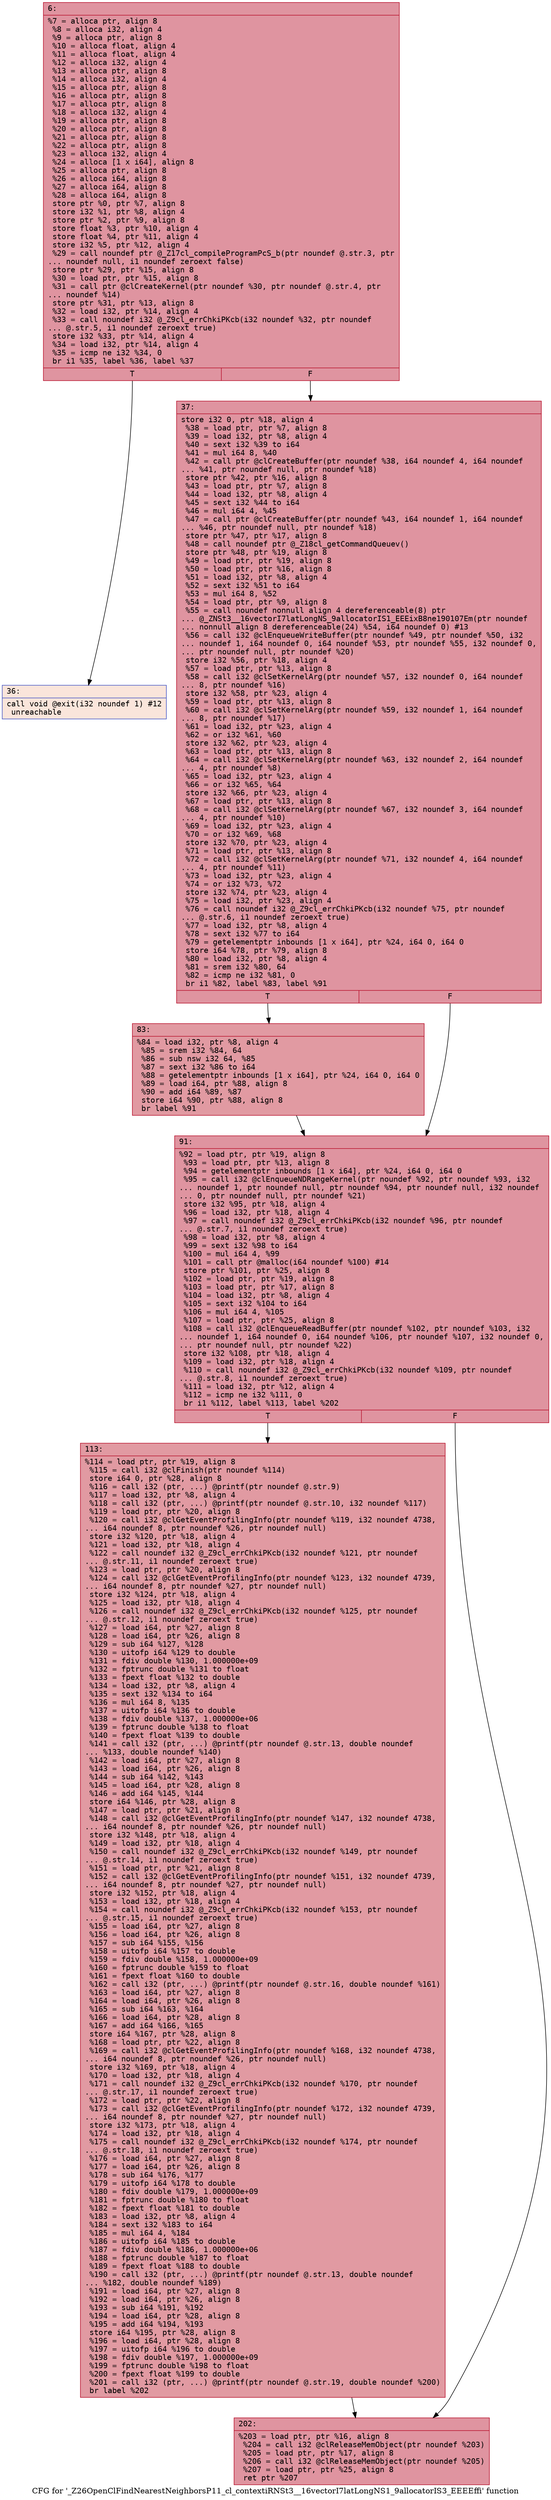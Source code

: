 digraph "CFG for '_Z26OpenClFindNearestNeighborsP11_cl_contextiRNSt3__16vectorI7latLongNS1_9allocatorIS3_EEEEffi' function" {
	label="CFG for '_Z26OpenClFindNearestNeighborsP11_cl_contextiRNSt3__16vectorI7latLongNS1_9allocatorIS3_EEEEffi' function";

	Node0x60000177db30 [shape=record,color="#b70d28ff", style=filled, fillcolor="#b70d2870" fontname="Courier",label="{6:\l|  %7 = alloca ptr, align 8\l  %8 = alloca i32, align 4\l  %9 = alloca ptr, align 8\l  %10 = alloca float, align 4\l  %11 = alloca float, align 4\l  %12 = alloca i32, align 4\l  %13 = alloca ptr, align 8\l  %14 = alloca i32, align 4\l  %15 = alloca ptr, align 8\l  %16 = alloca ptr, align 8\l  %17 = alloca ptr, align 8\l  %18 = alloca i32, align 4\l  %19 = alloca ptr, align 8\l  %20 = alloca ptr, align 8\l  %21 = alloca ptr, align 8\l  %22 = alloca ptr, align 8\l  %23 = alloca i32, align 4\l  %24 = alloca [1 x i64], align 8\l  %25 = alloca ptr, align 8\l  %26 = alloca i64, align 8\l  %27 = alloca i64, align 8\l  %28 = alloca i64, align 8\l  store ptr %0, ptr %7, align 8\l  store i32 %1, ptr %8, align 4\l  store ptr %2, ptr %9, align 8\l  store float %3, ptr %10, align 4\l  store float %4, ptr %11, align 4\l  store i32 %5, ptr %12, align 4\l  %29 = call noundef ptr @_Z17cl_compileProgramPcS_b(ptr noundef @.str.3, ptr\l... noundef null, i1 noundef zeroext false)\l  store ptr %29, ptr %15, align 8\l  %30 = load ptr, ptr %15, align 8\l  %31 = call ptr @clCreateKernel(ptr noundef %30, ptr noundef @.str.4, ptr\l... noundef %14)\l  store ptr %31, ptr %13, align 8\l  %32 = load i32, ptr %14, align 4\l  %33 = call noundef i32 @_Z9cl_errChkiPKcb(i32 noundef %32, ptr noundef\l... @.str.5, i1 noundef zeroext true)\l  store i32 %33, ptr %14, align 4\l  %34 = load i32, ptr %14, align 4\l  %35 = icmp ne i32 %34, 0\l  br i1 %35, label %36, label %37\l|{<s0>T|<s1>F}}"];
	Node0x60000177db30:s0 -> Node0x60000177db80[tooltip="6 -> 36\nProbability 0.00%" ];
	Node0x60000177db30:s1 -> Node0x60000177dbd0[tooltip="6 -> 37\nProbability 100.00%" ];
	Node0x60000177db80 [shape=record,color="#3d50c3ff", style=filled, fillcolor="#f4c5ad70" fontname="Courier",label="{36:\l|  call void @exit(i32 noundef 1) #12\l  unreachable\l}"];
	Node0x60000177dbd0 [shape=record,color="#b70d28ff", style=filled, fillcolor="#b70d2870" fontname="Courier",label="{37:\l|  store i32 0, ptr %18, align 4\l  %38 = load ptr, ptr %7, align 8\l  %39 = load i32, ptr %8, align 4\l  %40 = sext i32 %39 to i64\l  %41 = mul i64 8, %40\l  %42 = call ptr @clCreateBuffer(ptr noundef %38, i64 noundef 4, i64 noundef\l... %41, ptr noundef null, ptr noundef %18)\l  store ptr %42, ptr %16, align 8\l  %43 = load ptr, ptr %7, align 8\l  %44 = load i32, ptr %8, align 4\l  %45 = sext i32 %44 to i64\l  %46 = mul i64 4, %45\l  %47 = call ptr @clCreateBuffer(ptr noundef %43, i64 noundef 1, i64 noundef\l... %46, ptr noundef null, ptr noundef %18)\l  store ptr %47, ptr %17, align 8\l  %48 = call noundef ptr @_Z18cl_getCommandQueuev()\l  store ptr %48, ptr %19, align 8\l  %49 = load ptr, ptr %19, align 8\l  %50 = load ptr, ptr %16, align 8\l  %51 = load i32, ptr %8, align 4\l  %52 = sext i32 %51 to i64\l  %53 = mul i64 8, %52\l  %54 = load ptr, ptr %9, align 8\l  %55 = call noundef nonnull align 4 dereferenceable(8) ptr\l... @_ZNSt3__16vectorI7latLongNS_9allocatorIS1_EEEixB8ne190107Em(ptr noundef\l... nonnull align 8 dereferenceable(24) %54, i64 noundef 0) #13\l  %56 = call i32 @clEnqueueWriteBuffer(ptr noundef %49, ptr noundef %50, i32\l... noundef 1, i64 noundef 0, i64 noundef %53, ptr noundef %55, i32 noundef 0,\l... ptr noundef null, ptr noundef %20)\l  store i32 %56, ptr %18, align 4\l  %57 = load ptr, ptr %13, align 8\l  %58 = call i32 @clSetKernelArg(ptr noundef %57, i32 noundef 0, i64 noundef\l... 8, ptr noundef %16)\l  store i32 %58, ptr %23, align 4\l  %59 = load ptr, ptr %13, align 8\l  %60 = call i32 @clSetKernelArg(ptr noundef %59, i32 noundef 1, i64 noundef\l... 8, ptr noundef %17)\l  %61 = load i32, ptr %23, align 4\l  %62 = or i32 %61, %60\l  store i32 %62, ptr %23, align 4\l  %63 = load ptr, ptr %13, align 8\l  %64 = call i32 @clSetKernelArg(ptr noundef %63, i32 noundef 2, i64 noundef\l... 4, ptr noundef %8)\l  %65 = load i32, ptr %23, align 4\l  %66 = or i32 %65, %64\l  store i32 %66, ptr %23, align 4\l  %67 = load ptr, ptr %13, align 8\l  %68 = call i32 @clSetKernelArg(ptr noundef %67, i32 noundef 3, i64 noundef\l... 4, ptr noundef %10)\l  %69 = load i32, ptr %23, align 4\l  %70 = or i32 %69, %68\l  store i32 %70, ptr %23, align 4\l  %71 = load ptr, ptr %13, align 8\l  %72 = call i32 @clSetKernelArg(ptr noundef %71, i32 noundef 4, i64 noundef\l... 4, ptr noundef %11)\l  %73 = load i32, ptr %23, align 4\l  %74 = or i32 %73, %72\l  store i32 %74, ptr %23, align 4\l  %75 = load i32, ptr %23, align 4\l  %76 = call noundef i32 @_Z9cl_errChkiPKcb(i32 noundef %75, ptr noundef\l... @.str.6, i1 noundef zeroext true)\l  %77 = load i32, ptr %8, align 4\l  %78 = sext i32 %77 to i64\l  %79 = getelementptr inbounds [1 x i64], ptr %24, i64 0, i64 0\l  store i64 %78, ptr %79, align 8\l  %80 = load i32, ptr %8, align 4\l  %81 = srem i32 %80, 64\l  %82 = icmp ne i32 %81, 0\l  br i1 %82, label %83, label %91\l|{<s0>T|<s1>F}}"];
	Node0x60000177dbd0:s0 -> Node0x60000177dc20[tooltip="37 -> 83\nProbability 62.50%" ];
	Node0x60000177dbd0:s1 -> Node0x60000177dc70[tooltip="37 -> 91\nProbability 37.50%" ];
	Node0x60000177dc20 [shape=record,color="#b70d28ff", style=filled, fillcolor="#bb1b2c70" fontname="Courier",label="{83:\l|  %84 = load i32, ptr %8, align 4\l  %85 = srem i32 %84, 64\l  %86 = sub nsw i32 64, %85\l  %87 = sext i32 %86 to i64\l  %88 = getelementptr inbounds [1 x i64], ptr %24, i64 0, i64 0\l  %89 = load i64, ptr %88, align 8\l  %90 = add i64 %89, %87\l  store i64 %90, ptr %88, align 8\l  br label %91\l}"];
	Node0x60000177dc20 -> Node0x60000177dc70[tooltip="83 -> 91\nProbability 100.00%" ];
	Node0x60000177dc70 [shape=record,color="#b70d28ff", style=filled, fillcolor="#b70d2870" fontname="Courier",label="{91:\l|  %92 = load ptr, ptr %19, align 8\l  %93 = load ptr, ptr %13, align 8\l  %94 = getelementptr inbounds [1 x i64], ptr %24, i64 0, i64 0\l  %95 = call i32 @clEnqueueNDRangeKernel(ptr noundef %92, ptr noundef %93, i32\l... noundef 1, ptr noundef null, ptr noundef %94, ptr noundef null, i32 noundef\l... 0, ptr noundef null, ptr noundef %21)\l  store i32 %95, ptr %18, align 4\l  %96 = load i32, ptr %18, align 4\l  %97 = call noundef i32 @_Z9cl_errChkiPKcb(i32 noundef %96, ptr noundef\l... @.str.7, i1 noundef zeroext true)\l  %98 = load i32, ptr %8, align 4\l  %99 = sext i32 %98 to i64\l  %100 = mul i64 4, %99\l  %101 = call ptr @malloc(i64 noundef %100) #14\l  store ptr %101, ptr %25, align 8\l  %102 = load ptr, ptr %19, align 8\l  %103 = load ptr, ptr %17, align 8\l  %104 = load i32, ptr %8, align 4\l  %105 = sext i32 %104 to i64\l  %106 = mul i64 4, %105\l  %107 = load ptr, ptr %25, align 8\l  %108 = call i32 @clEnqueueReadBuffer(ptr noundef %102, ptr noundef %103, i32\l... noundef 1, i64 noundef 0, i64 noundef %106, ptr noundef %107, i32 noundef 0,\l... ptr noundef null, ptr noundef %22)\l  store i32 %108, ptr %18, align 4\l  %109 = load i32, ptr %18, align 4\l  %110 = call noundef i32 @_Z9cl_errChkiPKcb(i32 noundef %109, ptr noundef\l... @.str.8, i1 noundef zeroext true)\l  %111 = load i32, ptr %12, align 4\l  %112 = icmp ne i32 %111, 0\l  br i1 %112, label %113, label %202\l|{<s0>T|<s1>F}}"];
	Node0x60000177dc70:s0 -> Node0x60000177dcc0[tooltip="91 -> 113\nProbability 62.50%" ];
	Node0x60000177dc70:s1 -> Node0x60000177dd10[tooltip="91 -> 202\nProbability 37.50%" ];
	Node0x60000177dcc0 [shape=record,color="#b70d28ff", style=filled, fillcolor="#bb1b2c70" fontname="Courier",label="{113:\l|  %114 = load ptr, ptr %19, align 8\l  %115 = call i32 @clFinish(ptr noundef %114)\l  store i64 0, ptr %28, align 8\l  %116 = call i32 (ptr, ...) @printf(ptr noundef @.str.9)\l  %117 = load i32, ptr %8, align 4\l  %118 = call i32 (ptr, ...) @printf(ptr noundef @.str.10, i32 noundef %117)\l  %119 = load ptr, ptr %20, align 8\l  %120 = call i32 @clGetEventProfilingInfo(ptr noundef %119, i32 noundef 4738,\l... i64 noundef 8, ptr noundef %26, ptr noundef null)\l  store i32 %120, ptr %18, align 4\l  %121 = load i32, ptr %18, align 4\l  %122 = call noundef i32 @_Z9cl_errChkiPKcb(i32 noundef %121, ptr noundef\l... @.str.11, i1 noundef zeroext true)\l  %123 = load ptr, ptr %20, align 8\l  %124 = call i32 @clGetEventProfilingInfo(ptr noundef %123, i32 noundef 4739,\l... i64 noundef 8, ptr noundef %27, ptr noundef null)\l  store i32 %124, ptr %18, align 4\l  %125 = load i32, ptr %18, align 4\l  %126 = call noundef i32 @_Z9cl_errChkiPKcb(i32 noundef %125, ptr noundef\l... @.str.12, i1 noundef zeroext true)\l  %127 = load i64, ptr %27, align 8\l  %128 = load i64, ptr %26, align 8\l  %129 = sub i64 %127, %128\l  %130 = uitofp i64 %129 to double\l  %131 = fdiv double %130, 1.000000e+09\l  %132 = fptrunc double %131 to float\l  %133 = fpext float %132 to double\l  %134 = load i32, ptr %8, align 4\l  %135 = sext i32 %134 to i64\l  %136 = mul i64 8, %135\l  %137 = uitofp i64 %136 to double\l  %138 = fdiv double %137, 1.000000e+06\l  %139 = fptrunc double %138 to float\l  %140 = fpext float %139 to double\l  %141 = call i32 (ptr, ...) @printf(ptr noundef @.str.13, double noundef\l... %133, double noundef %140)\l  %142 = load i64, ptr %27, align 8\l  %143 = load i64, ptr %26, align 8\l  %144 = sub i64 %142, %143\l  %145 = load i64, ptr %28, align 8\l  %146 = add i64 %145, %144\l  store i64 %146, ptr %28, align 8\l  %147 = load ptr, ptr %21, align 8\l  %148 = call i32 @clGetEventProfilingInfo(ptr noundef %147, i32 noundef 4738,\l... i64 noundef 8, ptr noundef %26, ptr noundef null)\l  store i32 %148, ptr %18, align 4\l  %149 = load i32, ptr %18, align 4\l  %150 = call noundef i32 @_Z9cl_errChkiPKcb(i32 noundef %149, ptr noundef\l... @.str.14, i1 noundef zeroext true)\l  %151 = load ptr, ptr %21, align 8\l  %152 = call i32 @clGetEventProfilingInfo(ptr noundef %151, i32 noundef 4739,\l... i64 noundef 8, ptr noundef %27, ptr noundef null)\l  store i32 %152, ptr %18, align 4\l  %153 = load i32, ptr %18, align 4\l  %154 = call noundef i32 @_Z9cl_errChkiPKcb(i32 noundef %153, ptr noundef\l... @.str.15, i1 noundef zeroext true)\l  %155 = load i64, ptr %27, align 8\l  %156 = load i64, ptr %26, align 8\l  %157 = sub i64 %155, %156\l  %158 = uitofp i64 %157 to double\l  %159 = fdiv double %158, 1.000000e+09\l  %160 = fptrunc double %159 to float\l  %161 = fpext float %160 to double\l  %162 = call i32 (ptr, ...) @printf(ptr noundef @.str.16, double noundef %161)\l  %163 = load i64, ptr %27, align 8\l  %164 = load i64, ptr %26, align 8\l  %165 = sub i64 %163, %164\l  %166 = load i64, ptr %28, align 8\l  %167 = add i64 %166, %165\l  store i64 %167, ptr %28, align 8\l  %168 = load ptr, ptr %22, align 8\l  %169 = call i32 @clGetEventProfilingInfo(ptr noundef %168, i32 noundef 4738,\l... i64 noundef 8, ptr noundef %26, ptr noundef null)\l  store i32 %169, ptr %18, align 4\l  %170 = load i32, ptr %18, align 4\l  %171 = call noundef i32 @_Z9cl_errChkiPKcb(i32 noundef %170, ptr noundef\l... @.str.17, i1 noundef zeroext true)\l  %172 = load ptr, ptr %22, align 8\l  %173 = call i32 @clGetEventProfilingInfo(ptr noundef %172, i32 noundef 4739,\l... i64 noundef 8, ptr noundef %27, ptr noundef null)\l  store i32 %173, ptr %18, align 4\l  %174 = load i32, ptr %18, align 4\l  %175 = call noundef i32 @_Z9cl_errChkiPKcb(i32 noundef %174, ptr noundef\l... @.str.18, i1 noundef zeroext true)\l  %176 = load i64, ptr %27, align 8\l  %177 = load i64, ptr %26, align 8\l  %178 = sub i64 %176, %177\l  %179 = uitofp i64 %178 to double\l  %180 = fdiv double %179, 1.000000e+09\l  %181 = fptrunc double %180 to float\l  %182 = fpext float %181 to double\l  %183 = load i32, ptr %8, align 4\l  %184 = sext i32 %183 to i64\l  %185 = mul i64 4, %184\l  %186 = uitofp i64 %185 to double\l  %187 = fdiv double %186, 1.000000e+06\l  %188 = fptrunc double %187 to float\l  %189 = fpext float %188 to double\l  %190 = call i32 (ptr, ...) @printf(ptr noundef @.str.13, double noundef\l... %182, double noundef %189)\l  %191 = load i64, ptr %27, align 8\l  %192 = load i64, ptr %26, align 8\l  %193 = sub i64 %191, %192\l  %194 = load i64, ptr %28, align 8\l  %195 = add i64 %194, %193\l  store i64 %195, ptr %28, align 8\l  %196 = load i64, ptr %28, align 8\l  %197 = uitofp i64 %196 to double\l  %198 = fdiv double %197, 1.000000e+09\l  %199 = fptrunc double %198 to float\l  %200 = fpext float %199 to double\l  %201 = call i32 (ptr, ...) @printf(ptr noundef @.str.19, double noundef %200)\l  br label %202\l}"];
	Node0x60000177dcc0 -> Node0x60000177dd10[tooltip="113 -> 202\nProbability 100.00%" ];
	Node0x60000177dd10 [shape=record,color="#b70d28ff", style=filled, fillcolor="#b70d2870" fontname="Courier",label="{202:\l|  %203 = load ptr, ptr %16, align 8\l  %204 = call i32 @clReleaseMemObject(ptr noundef %203)\l  %205 = load ptr, ptr %17, align 8\l  %206 = call i32 @clReleaseMemObject(ptr noundef %205)\l  %207 = load ptr, ptr %25, align 8\l  ret ptr %207\l}"];
}
